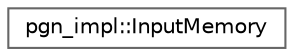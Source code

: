 digraph "Graphical Class Hierarchy"
{
 // LATEX_PDF_SIZE
  bgcolor="transparent";
  edge [fontname=Helvetica,fontsize=10,labelfontname=Helvetica,labelfontsize=10];
  node [fontname=Helvetica,fontsize=10,shape=box,height=0.2,width=0.4];
  rankdir="LR";
  Node0 [id="Node000000",label="pgn_impl::InputMemory",height=0.2,width=0.4,color="grey40", fillcolor="white", style="filled",URL="$classpgn__impl_1_1_input_memory.html",tooltip=" "];
}
